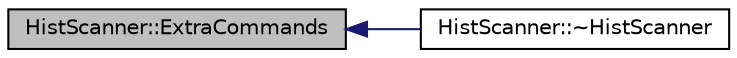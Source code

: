 digraph "HistScanner::ExtraCommands"
{
  edge [fontname="Helvetica",fontsize="10",labelfontname="Helvetica",labelfontsize="10"];
  node [fontname="Helvetica",fontsize="10",shape=record];
  rankdir="LR";
  Node1 [label="HistScanner::ExtraCommands",height=0.2,width=0.4,color="black", fillcolor="grey75", style="filled", fontcolor="black"];
  Node1 -> Node2 [dir="back",color="midnightblue",fontsize="10",style="solid",fontname="Helvetica"];
  Node2 [label="HistScanner::~HistScanner",height=0.2,width=0.4,color="black", fillcolor="white", style="filled",URL="$d0/db3/class_hist_scanner.html#ae9c0423c85fe408b6fe0d9be27966c4b",tooltip="Default destructor. "];
}
